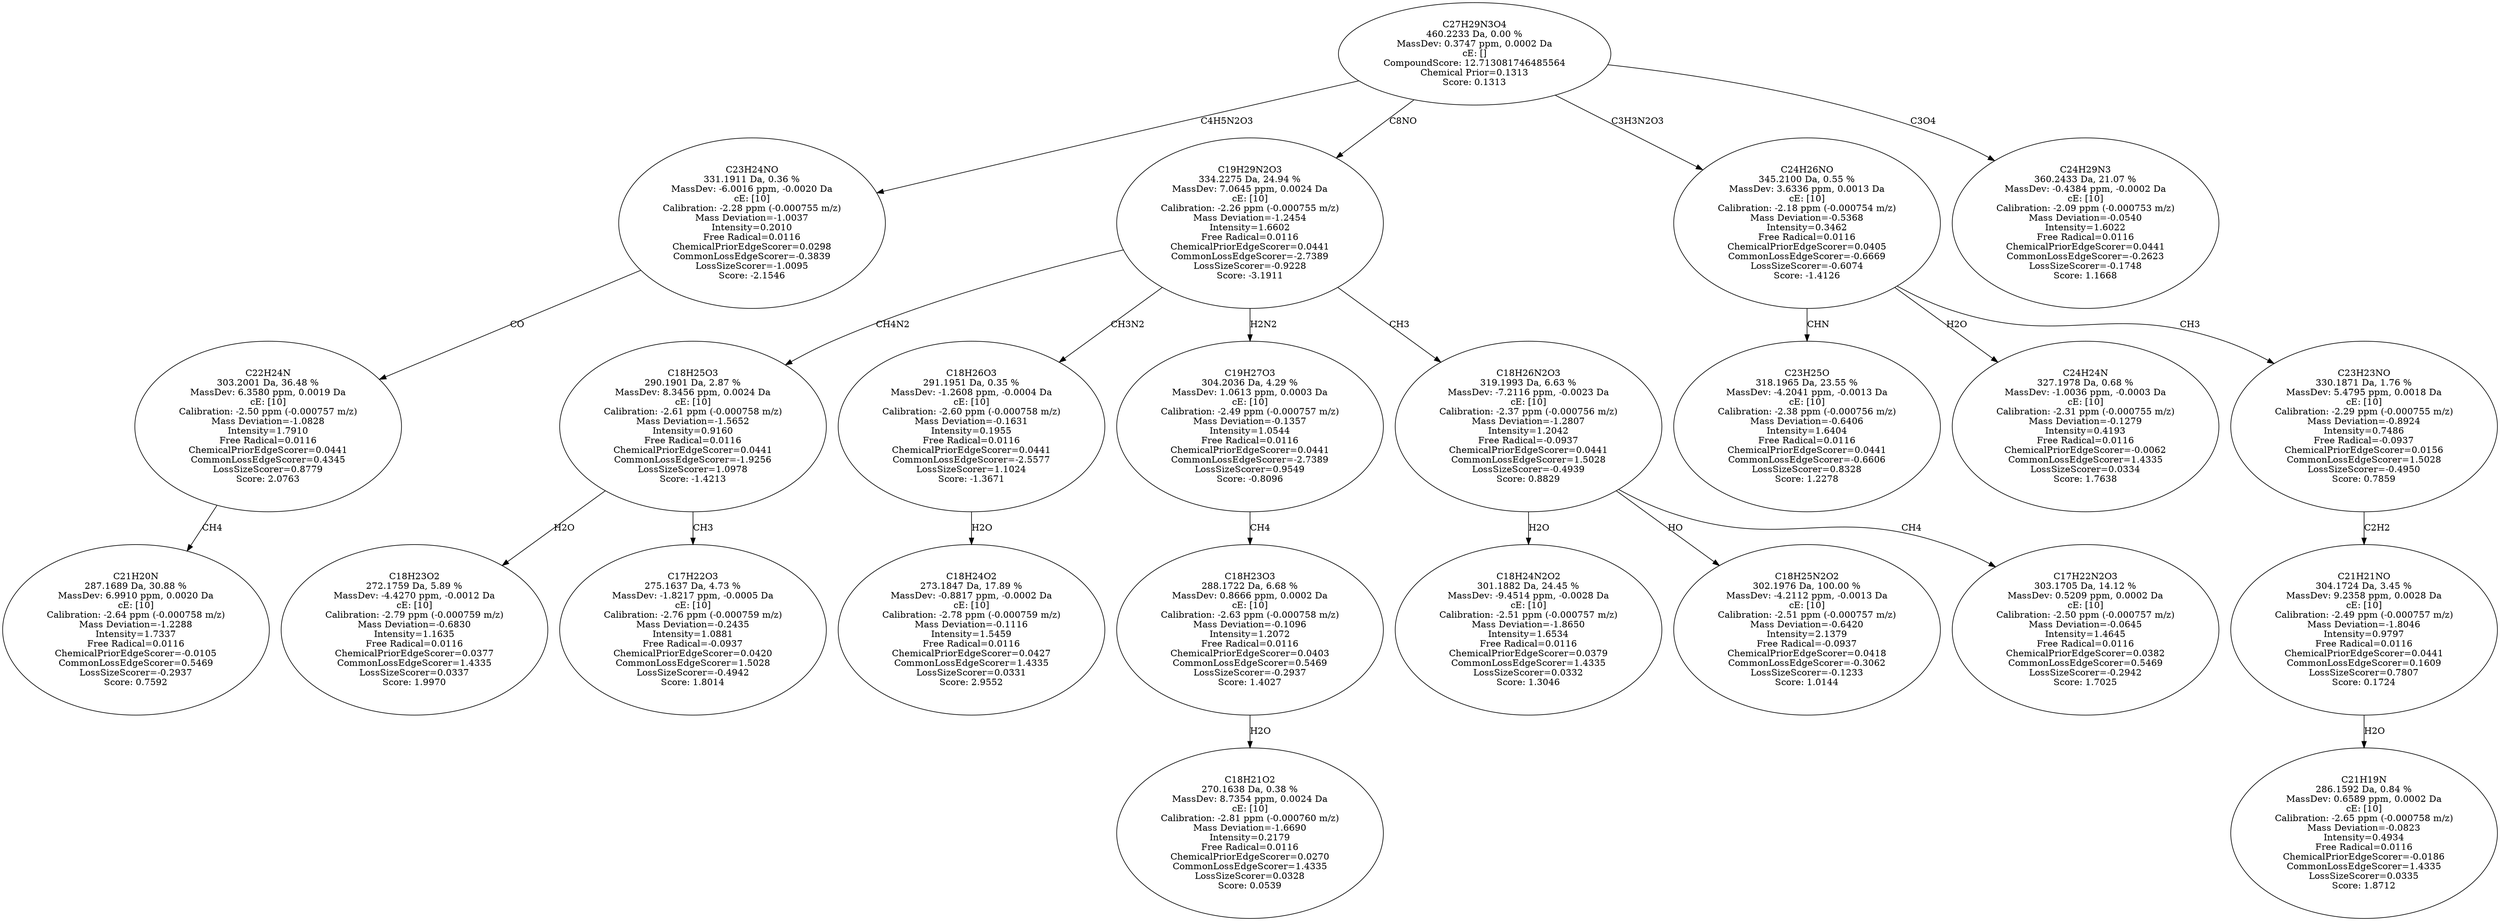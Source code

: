strict digraph {
v1 [label="C21H20N\n287.1689 Da, 30.88 %\nMassDev: 6.9910 ppm, 0.0020 Da\ncE: [10]\nCalibration: -2.64 ppm (-0.000758 m/z)\nMass Deviation=-1.2288\nIntensity=1.7337\nFree Radical=0.0116\nChemicalPriorEdgeScorer=-0.0105\nCommonLossEdgeScorer=0.5469\nLossSizeScorer=-0.2937\nScore: 0.7592"];
v2 [label="C22H24N\n303.2001 Da, 36.48 %\nMassDev: 6.3580 ppm, 0.0019 Da\ncE: [10]\nCalibration: -2.50 ppm (-0.000757 m/z)\nMass Deviation=-1.0828\nIntensity=1.7910\nFree Radical=0.0116\nChemicalPriorEdgeScorer=0.0441\nCommonLossEdgeScorer=0.4345\nLossSizeScorer=0.8779\nScore: 2.0763"];
v3 [label="C23H24NO\n331.1911 Da, 0.36 %\nMassDev: -6.0016 ppm, -0.0020 Da\ncE: [10]\nCalibration: -2.28 ppm (-0.000755 m/z)\nMass Deviation=-1.0037\nIntensity=0.2010\nFree Radical=0.0116\nChemicalPriorEdgeScorer=0.0298\nCommonLossEdgeScorer=-0.3839\nLossSizeScorer=-1.0095\nScore: -2.1546"];
v4 [label="C18H23O2\n272.1759 Da, 5.89 %\nMassDev: -4.4270 ppm, -0.0012 Da\ncE: [10]\nCalibration: -2.79 ppm (-0.000759 m/z)\nMass Deviation=-0.6830\nIntensity=1.1635\nFree Radical=0.0116\nChemicalPriorEdgeScorer=0.0377\nCommonLossEdgeScorer=1.4335\nLossSizeScorer=0.0337\nScore: 1.9970"];
v5 [label="C17H22O3\n275.1637 Da, 4.73 %\nMassDev: -1.8217 ppm, -0.0005 Da\ncE: [10]\nCalibration: -2.76 ppm (-0.000759 m/z)\nMass Deviation=-0.2435\nIntensity=1.0881\nFree Radical=-0.0937\nChemicalPriorEdgeScorer=0.0420\nCommonLossEdgeScorer=1.5028\nLossSizeScorer=-0.4942\nScore: 1.8014"];
v6 [label="C18H25O3\n290.1901 Da, 2.87 %\nMassDev: 8.3456 ppm, 0.0024 Da\ncE: [10]\nCalibration: -2.61 ppm (-0.000758 m/z)\nMass Deviation=-1.5652\nIntensity=0.9160\nFree Radical=0.0116\nChemicalPriorEdgeScorer=0.0441\nCommonLossEdgeScorer=-1.9256\nLossSizeScorer=1.0978\nScore: -1.4213"];
v7 [label="C18H24O2\n273.1847 Da, 17.89 %\nMassDev: -0.8817 ppm, -0.0002 Da\ncE: [10]\nCalibration: -2.78 ppm (-0.000759 m/z)\nMass Deviation=-0.1116\nIntensity=1.5459\nFree Radical=0.0116\nChemicalPriorEdgeScorer=0.0427\nCommonLossEdgeScorer=1.4335\nLossSizeScorer=0.0331\nScore: 2.9552"];
v8 [label="C18H26O3\n291.1951 Da, 0.35 %\nMassDev: -1.2608 ppm, -0.0004 Da\ncE: [10]\nCalibration: -2.60 ppm (-0.000758 m/z)\nMass Deviation=-0.1631\nIntensity=0.1955\nFree Radical=0.0116\nChemicalPriorEdgeScorer=0.0441\nCommonLossEdgeScorer=-2.5577\nLossSizeScorer=1.1024\nScore: -1.3671"];
v9 [label="C18H21O2\n270.1638 Da, 0.38 %\nMassDev: 8.7354 ppm, 0.0024 Da\ncE: [10]\nCalibration: -2.81 ppm (-0.000760 m/z)\nMass Deviation=-1.6690\nIntensity=0.2179\nFree Radical=0.0116\nChemicalPriorEdgeScorer=0.0270\nCommonLossEdgeScorer=1.4335\nLossSizeScorer=0.0328\nScore: 0.0539"];
v10 [label="C18H23O3\n288.1722 Da, 6.68 %\nMassDev: 0.8666 ppm, 0.0002 Da\ncE: [10]\nCalibration: -2.63 ppm (-0.000758 m/z)\nMass Deviation=-0.1096\nIntensity=1.2072\nFree Radical=0.0116\nChemicalPriorEdgeScorer=0.0403\nCommonLossEdgeScorer=0.5469\nLossSizeScorer=-0.2937\nScore: 1.4027"];
v11 [label="C19H27O3\n304.2036 Da, 4.29 %\nMassDev: 1.0613 ppm, 0.0003 Da\ncE: [10]\nCalibration: -2.49 ppm (-0.000757 m/z)\nMass Deviation=-0.1357\nIntensity=1.0544\nFree Radical=0.0116\nChemicalPriorEdgeScorer=0.0441\nCommonLossEdgeScorer=-2.7389\nLossSizeScorer=0.9549\nScore: -0.8096"];
v12 [label="C18H24N2O2\n301.1882 Da, 24.45 %\nMassDev: -9.4514 ppm, -0.0028 Da\ncE: [10]\nCalibration: -2.51 ppm (-0.000757 m/z)\nMass Deviation=-1.8650\nIntensity=1.6534\nFree Radical=0.0116\nChemicalPriorEdgeScorer=0.0379\nCommonLossEdgeScorer=1.4335\nLossSizeScorer=0.0332\nScore: 1.3046"];
v13 [label="C18H25N2O2\n302.1976 Da, 100.00 %\nMassDev: -4.2112 ppm, -0.0013 Da\ncE: [10]\nCalibration: -2.51 ppm (-0.000757 m/z)\nMass Deviation=-0.6420\nIntensity=2.1379\nFree Radical=-0.0937\nChemicalPriorEdgeScorer=0.0418\nCommonLossEdgeScorer=-0.3062\nLossSizeScorer=-0.1233\nScore: 1.0144"];
v14 [label="C17H22N2O3\n303.1705 Da, 14.12 %\nMassDev: 0.5209 ppm, 0.0002 Da\ncE: [10]\nCalibration: -2.50 ppm (-0.000757 m/z)\nMass Deviation=-0.0645\nIntensity=1.4645\nFree Radical=0.0116\nChemicalPriorEdgeScorer=0.0382\nCommonLossEdgeScorer=0.5469\nLossSizeScorer=-0.2942\nScore: 1.7025"];
v15 [label="C18H26N2O3\n319.1993 Da, 6.63 %\nMassDev: -7.2116 ppm, -0.0023 Da\ncE: [10]\nCalibration: -2.37 ppm (-0.000756 m/z)\nMass Deviation=-1.2807\nIntensity=1.2042\nFree Radical=-0.0937\nChemicalPriorEdgeScorer=0.0441\nCommonLossEdgeScorer=1.5028\nLossSizeScorer=-0.4939\nScore: 0.8829"];
v16 [label="C19H29N2O3\n334.2275 Da, 24.94 %\nMassDev: 7.0645 ppm, 0.0024 Da\ncE: [10]\nCalibration: -2.26 ppm (-0.000755 m/z)\nMass Deviation=-1.2454\nIntensity=1.6602\nFree Radical=0.0116\nChemicalPriorEdgeScorer=0.0441\nCommonLossEdgeScorer=-2.7389\nLossSizeScorer=-0.9228\nScore: -3.1911"];
v17 [label="C23H25O\n318.1965 Da, 23.55 %\nMassDev: -4.2041 ppm, -0.0013 Da\ncE: [10]\nCalibration: -2.38 ppm (-0.000756 m/z)\nMass Deviation=-0.6406\nIntensity=1.6404\nFree Radical=0.0116\nChemicalPriorEdgeScorer=0.0441\nCommonLossEdgeScorer=-0.6606\nLossSizeScorer=0.8328\nScore: 1.2278"];
v18 [label="C24H24N\n327.1978 Da, 0.68 %\nMassDev: -1.0036 ppm, -0.0003 Da\ncE: [10]\nCalibration: -2.31 ppm (-0.000755 m/z)\nMass Deviation=-0.1279\nIntensity=0.4193\nFree Radical=0.0116\nChemicalPriorEdgeScorer=-0.0062\nCommonLossEdgeScorer=1.4335\nLossSizeScorer=0.0334\nScore: 1.7638"];
v19 [label="C21H19N\n286.1592 Da, 0.84 %\nMassDev: 0.6589 ppm, 0.0002 Da\ncE: [10]\nCalibration: -2.65 ppm (-0.000758 m/z)\nMass Deviation=-0.0823\nIntensity=0.4934\nFree Radical=0.0116\nChemicalPriorEdgeScorer=-0.0186\nCommonLossEdgeScorer=1.4335\nLossSizeScorer=0.0335\nScore: 1.8712"];
v20 [label="C21H21NO\n304.1724 Da, 3.45 %\nMassDev: 9.2358 ppm, 0.0028 Da\ncE: [10]\nCalibration: -2.49 ppm (-0.000757 m/z)\nMass Deviation=-1.8046\nIntensity=0.9797\nFree Radical=0.0116\nChemicalPriorEdgeScorer=0.0441\nCommonLossEdgeScorer=0.1609\nLossSizeScorer=0.7807\nScore: 0.1724"];
v21 [label="C23H23NO\n330.1871 Da, 1.76 %\nMassDev: 5.4795 ppm, 0.0018 Da\ncE: [10]\nCalibration: -2.29 ppm (-0.000755 m/z)\nMass Deviation=-0.8924\nIntensity=0.7486\nFree Radical=-0.0937\nChemicalPriorEdgeScorer=0.0156\nCommonLossEdgeScorer=1.5028\nLossSizeScorer=-0.4950\nScore: 0.7859"];
v22 [label="C24H26NO\n345.2100 Da, 0.55 %\nMassDev: 3.6336 ppm, 0.0013 Da\ncE: [10]\nCalibration: -2.18 ppm (-0.000754 m/z)\nMass Deviation=-0.5368\nIntensity=0.3462\nFree Radical=0.0116\nChemicalPriorEdgeScorer=0.0405\nCommonLossEdgeScorer=-0.6669\nLossSizeScorer=-0.6074\nScore: -1.4126"];
v23 [label="C24H29N3\n360.2433 Da, 21.07 %\nMassDev: -0.4384 ppm, -0.0002 Da\ncE: [10]\nCalibration: -2.09 ppm (-0.000753 m/z)\nMass Deviation=-0.0540\nIntensity=1.6022\nFree Radical=0.0116\nChemicalPriorEdgeScorer=0.0441\nCommonLossEdgeScorer=-0.2623\nLossSizeScorer=-0.1748\nScore: 1.1668"];
v24 [label="C27H29N3O4\n460.2233 Da, 0.00 %\nMassDev: 0.3747 ppm, 0.0002 Da\ncE: []\nCompoundScore: 12.713081746485564\nChemical Prior=0.1313\nScore: 0.1313"];
v2 -> v1 [label="CH4"];
v3 -> v2 [label="CO"];
v24 -> v3 [label="C4H5N2O3"];
v6 -> v4 [label="H2O"];
v6 -> v5 [label="CH3"];
v16 -> v6 [label="CH4N2"];
v8 -> v7 [label="H2O"];
v16 -> v8 [label="CH3N2"];
v10 -> v9 [label="H2O"];
v11 -> v10 [label="CH4"];
v16 -> v11 [label="H2N2"];
v15 -> v12 [label="H2O"];
v15 -> v13 [label="HO"];
v15 -> v14 [label="CH4"];
v16 -> v15 [label="CH3"];
v24 -> v16 [label="C8NO"];
v22 -> v17 [label="CHN"];
v22 -> v18 [label="H2O"];
v20 -> v19 [label="H2O"];
v21 -> v20 [label="C2H2"];
v22 -> v21 [label="CH3"];
v24 -> v22 [label="C3H3N2O3"];
v24 -> v23 [label="C3O4"];
}